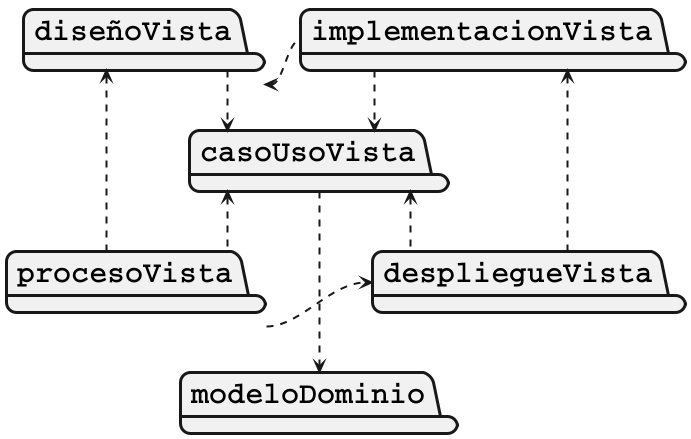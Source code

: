 @startuml '4+1-views'

skinparam default {    
    FontSize 20
    FontName courier
    FontStyle normal    
}
skinparam shadowing false
skinparam padding 1
skinparam roundcorner 20
skinparam linetype ortho
skinparam arrow {
    Thickness 2    
    FontSize 20
    FontName courier
    FontStyle normal    
}
skinparam package {
    BorderThickness 3        
    FontSize 30
    FontName courier
    FontStyle bold
}
package  diseñoVista
package  implementacionVista
package  procesoVista
package  despliegueVista
package  casoUsoVista
package  modeloDominio

diseñoVista .down.> casoUsoVista
implementacionVista .down.> casoUsoVista
procesoVista .up.> casoUsoVista
despliegueVista .up.> casoUsoVista

implementacionVista .left.> diseñoVista
despliegueVista .up.> implementacionVista
procesoVista .up.> diseñoVista
procesoVista .right.> despliegueVista

casoUsoVista .down.> modeloDominio
procesoVista .[hidden]down.> modeloDominio
despliegueVista .[hidden]down.> modeloDominio
@enduml
